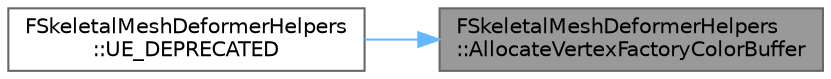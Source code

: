 digraph "FSkeletalMeshDeformerHelpers::AllocateVertexFactoryColorBuffer"
{
 // INTERACTIVE_SVG=YES
 // LATEX_PDF_SIZE
  bgcolor="transparent";
  edge [fontname=Helvetica,fontsize=10,labelfontname=Helvetica,labelfontsize=10];
  node [fontname=Helvetica,fontsize=10,shape=box,height=0.2,width=0.4];
  rankdir="RL";
  Node1 [id="Node000001",label="FSkeletalMeshDeformerHelpers\l::AllocateVertexFactoryColorBuffer",height=0.2,width=0.4,color="gray40", fillcolor="grey60", style="filled", fontcolor="black",tooltip="Allocate and bind a new color buffer and return it for writing."];
  Node1 -> Node2 [id="edge1_Node000001_Node000002",dir="back",color="steelblue1",style="solid",tooltip=" "];
  Node2 [id="Node000002",label="FSkeletalMeshDeformerHelpers\l::UE_DEPRECATED",height=0.2,width=0.4,color="grey40", fillcolor="white", style="filled",URL="$d1/d98/classFSkeletalMeshDeformerHelpers.html#ac0d8f8ee266c729908152a74bca75995",tooltip=" "];
}
